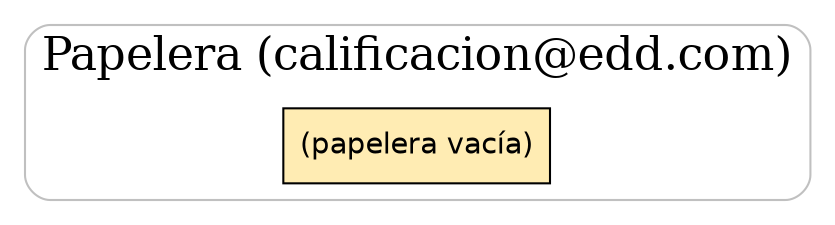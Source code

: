 digraph Papelera {
  graph [splines=ortho, bgcolor="white"];
  rankdir=TB;
  node [shape=box, style="filled", fillcolor="#FFECB3", fontname="Helvetica"];
  edge [arrowhead=vee];
  subgraph cluster_pila { label="Papelera (calificacion@edd.com)"; labelloc=top; fontsize=22; style="rounded"; color="#C0C0C0";
    empty [label="(papelera vacía)"];
  }
}
